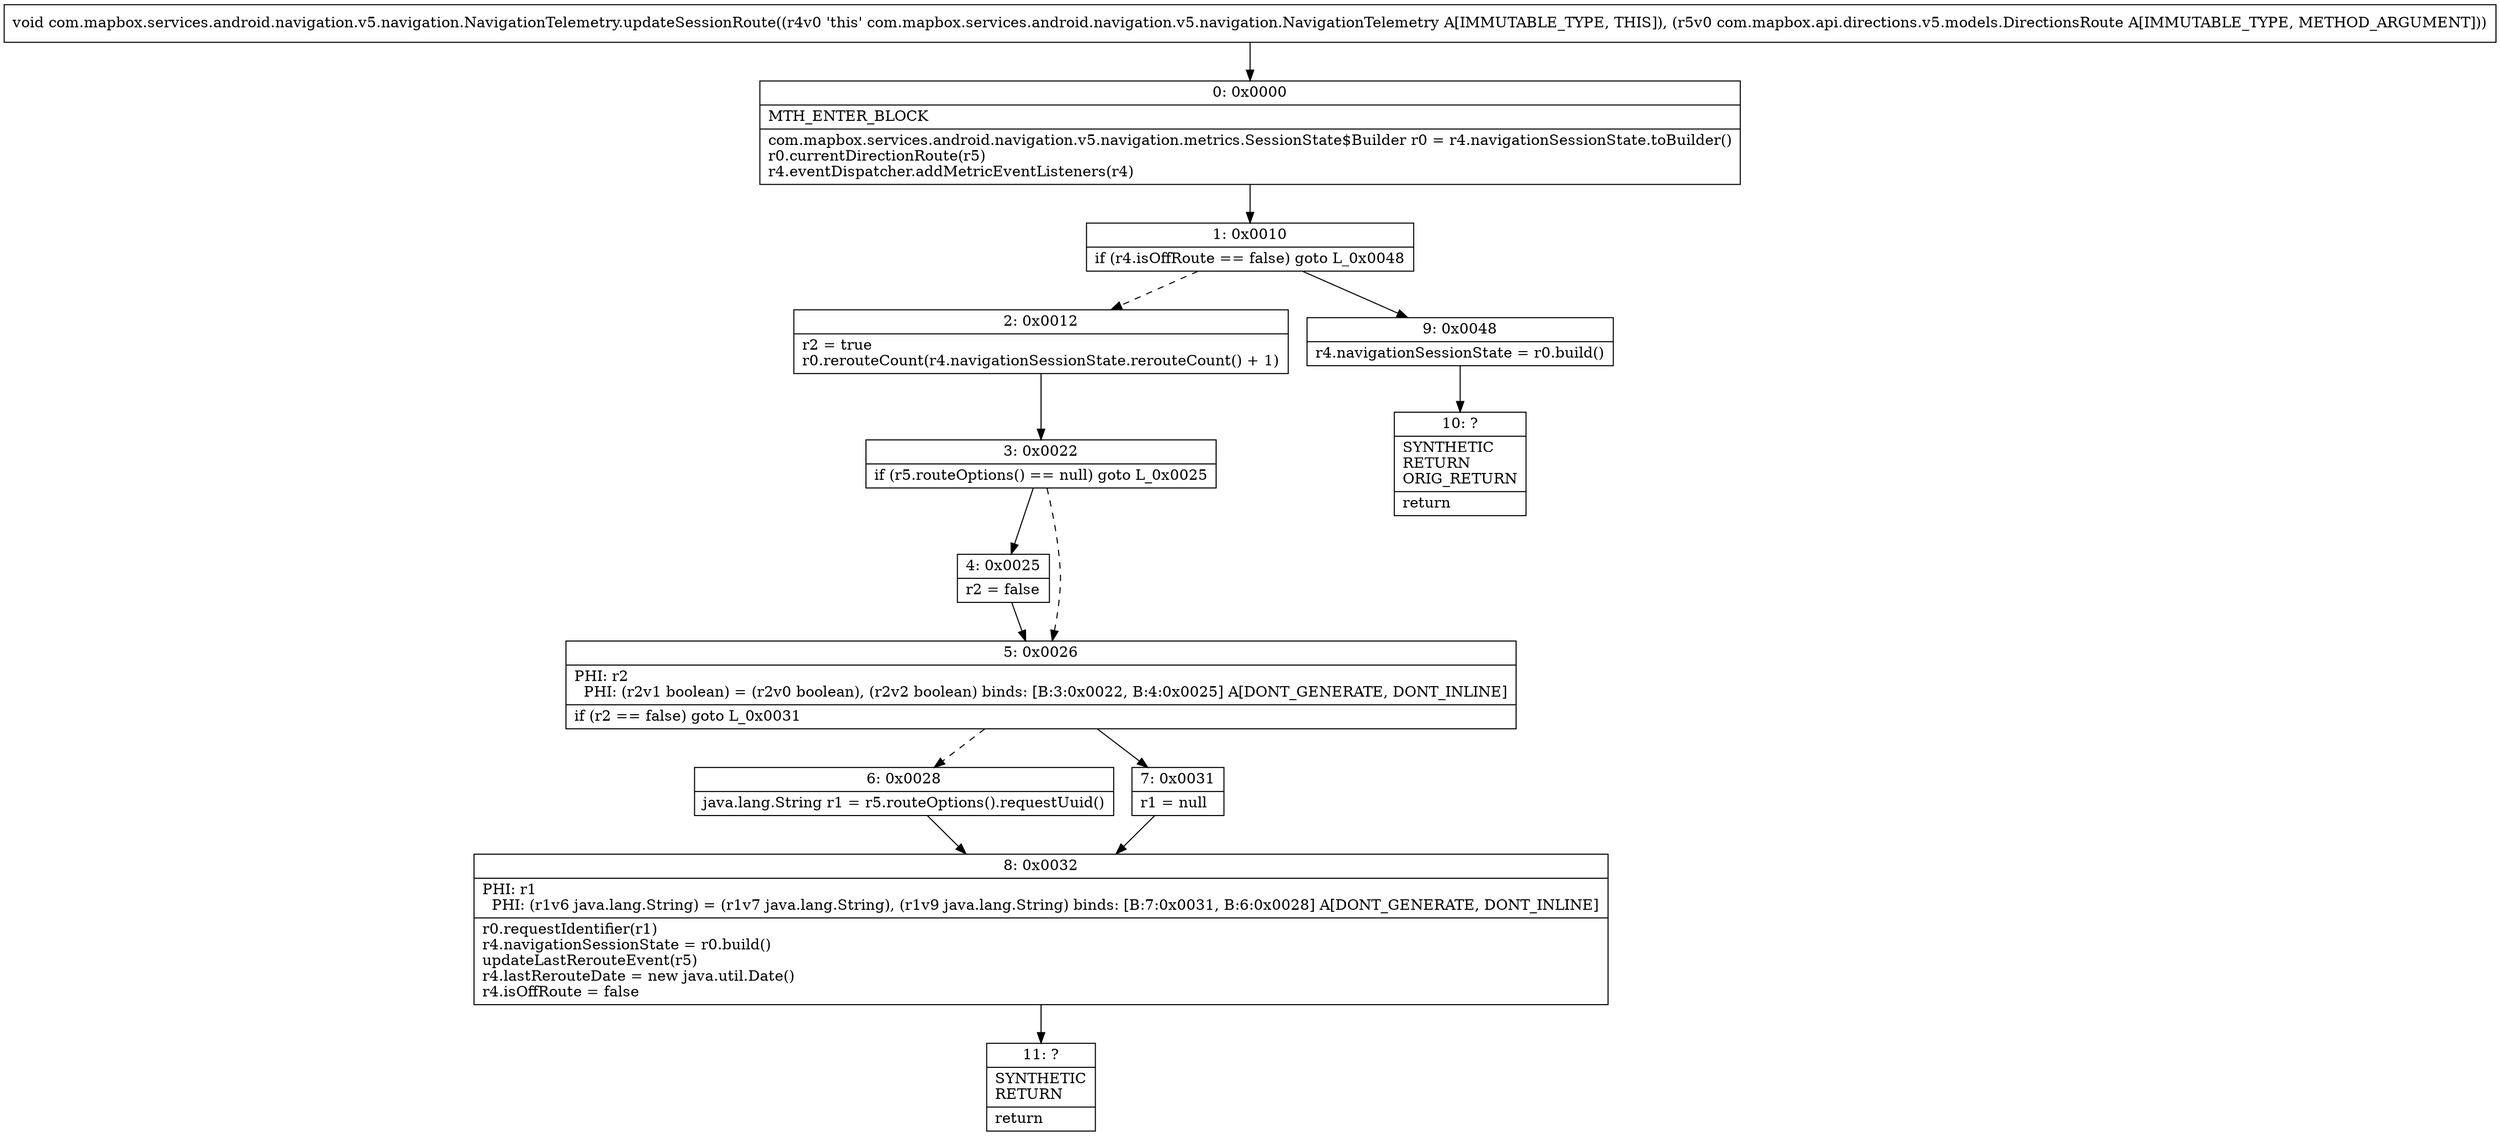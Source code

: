digraph "CFG forcom.mapbox.services.android.navigation.v5.navigation.NavigationTelemetry.updateSessionRoute(Lcom\/mapbox\/api\/directions\/v5\/models\/DirectionsRoute;)V" {
Node_0 [shape=record,label="{0\:\ 0x0000|MTH_ENTER_BLOCK\l|com.mapbox.services.android.navigation.v5.navigation.metrics.SessionState$Builder r0 = r4.navigationSessionState.toBuilder()\lr0.currentDirectionRoute(r5)\lr4.eventDispatcher.addMetricEventListeners(r4)\l}"];
Node_1 [shape=record,label="{1\:\ 0x0010|if (r4.isOffRoute == false) goto L_0x0048\l}"];
Node_2 [shape=record,label="{2\:\ 0x0012|r2 = true\lr0.rerouteCount(r4.navigationSessionState.rerouteCount() + 1)\l}"];
Node_3 [shape=record,label="{3\:\ 0x0022|if (r5.routeOptions() == null) goto L_0x0025\l}"];
Node_4 [shape=record,label="{4\:\ 0x0025|r2 = false\l}"];
Node_5 [shape=record,label="{5\:\ 0x0026|PHI: r2 \l  PHI: (r2v1 boolean) = (r2v0 boolean), (r2v2 boolean) binds: [B:3:0x0022, B:4:0x0025] A[DONT_GENERATE, DONT_INLINE]\l|if (r2 == false) goto L_0x0031\l}"];
Node_6 [shape=record,label="{6\:\ 0x0028|java.lang.String r1 = r5.routeOptions().requestUuid()\l}"];
Node_7 [shape=record,label="{7\:\ 0x0031|r1 = null\l}"];
Node_8 [shape=record,label="{8\:\ 0x0032|PHI: r1 \l  PHI: (r1v6 java.lang.String) = (r1v7 java.lang.String), (r1v9 java.lang.String) binds: [B:7:0x0031, B:6:0x0028] A[DONT_GENERATE, DONT_INLINE]\l|r0.requestIdentifier(r1)\lr4.navigationSessionState = r0.build()\lupdateLastRerouteEvent(r5)\lr4.lastRerouteDate = new java.util.Date()\lr4.isOffRoute = false\l}"];
Node_9 [shape=record,label="{9\:\ 0x0048|r4.navigationSessionState = r0.build()\l}"];
Node_10 [shape=record,label="{10\:\ ?|SYNTHETIC\lRETURN\lORIG_RETURN\l|return\l}"];
Node_11 [shape=record,label="{11\:\ ?|SYNTHETIC\lRETURN\l|return\l}"];
MethodNode[shape=record,label="{void com.mapbox.services.android.navigation.v5.navigation.NavigationTelemetry.updateSessionRoute((r4v0 'this' com.mapbox.services.android.navigation.v5.navigation.NavigationTelemetry A[IMMUTABLE_TYPE, THIS]), (r5v0 com.mapbox.api.directions.v5.models.DirectionsRoute A[IMMUTABLE_TYPE, METHOD_ARGUMENT])) }"];
MethodNode -> Node_0;
Node_0 -> Node_1;
Node_1 -> Node_2[style=dashed];
Node_1 -> Node_9;
Node_2 -> Node_3;
Node_3 -> Node_4;
Node_3 -> Node_5[style=dashed];
Node_4 -> Node_5;
Node_5 -> Node_6[style=dashed];
Node_5 -> Node_7;
Node_6 -> Node_8;
Node_7 -> Node_8;
Node_8 -> Node_11;
Node_9 -> Node_10;
}

